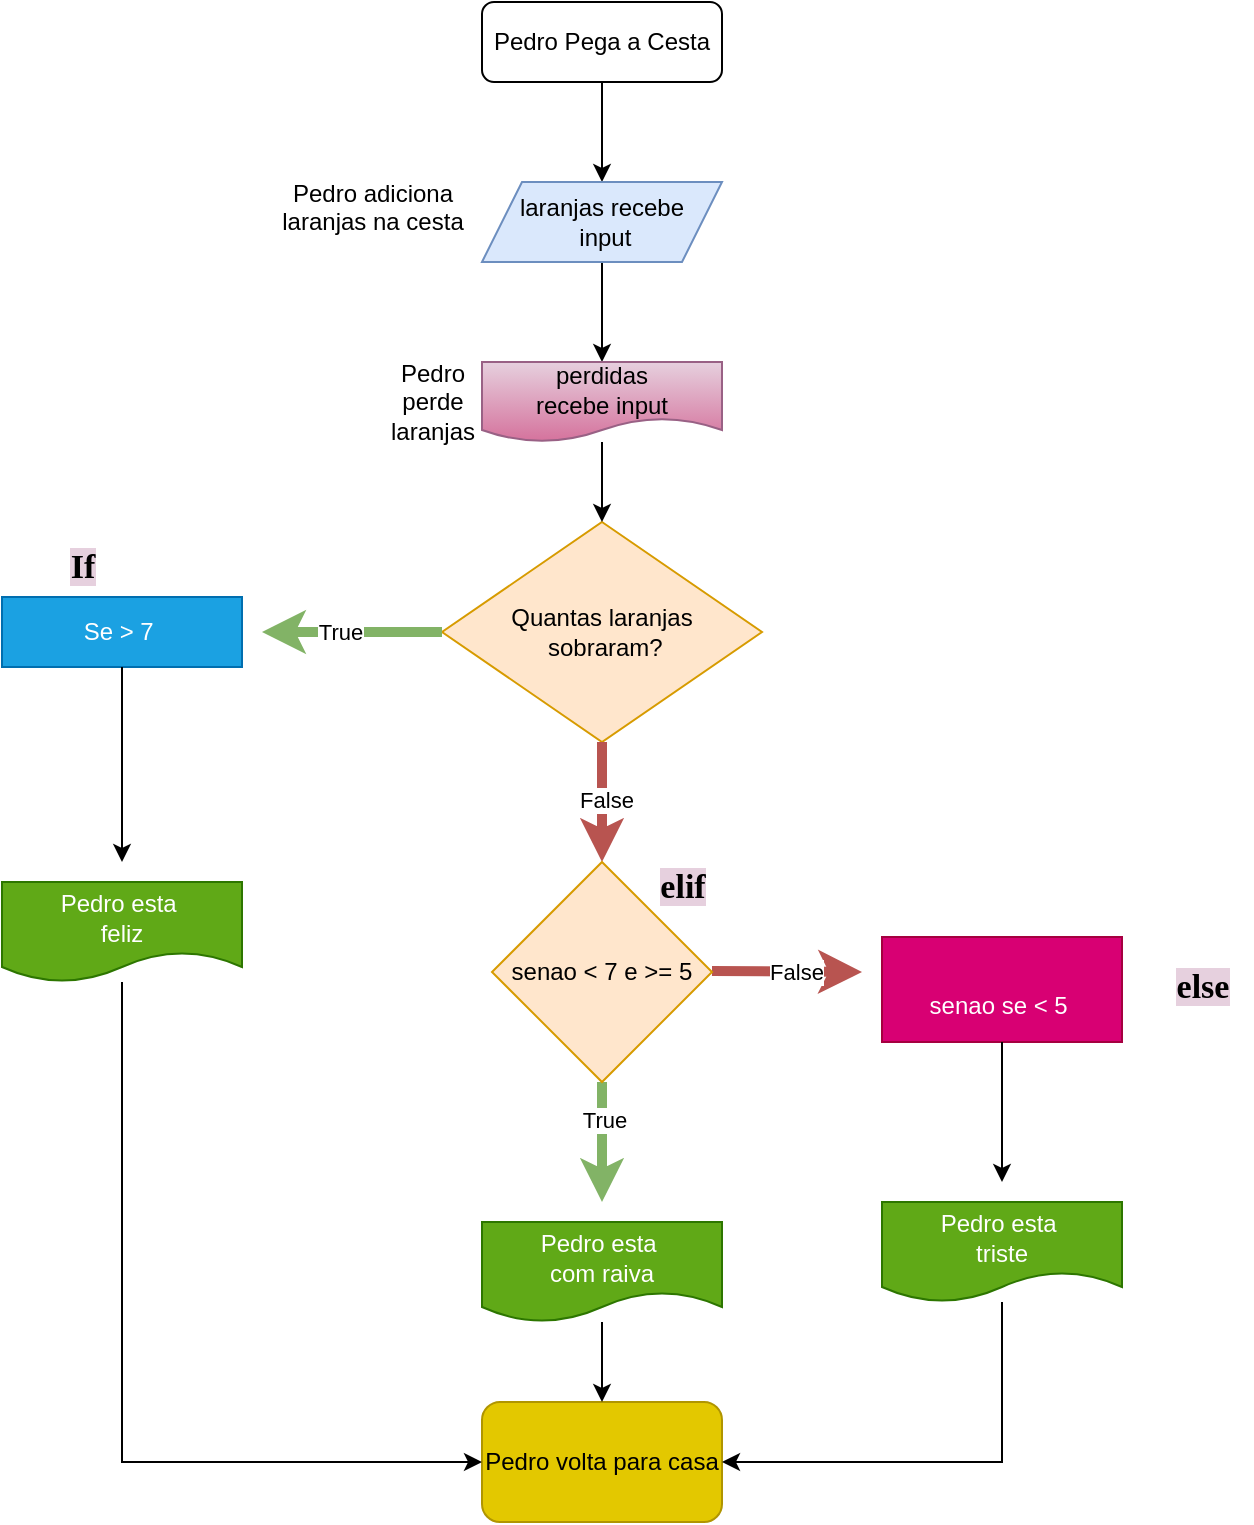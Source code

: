 <mxfile version="24.2.3" type="device">
  <diagram name="Página-1" id="WOvOrYiqp9-5kc7TKWI-">
    <mxGraphModel dx="1434" dy="738" grid="1" gridSize="10" guides="1" tooltips="1" connect="1" arrows="1" fold="1" page="1" pageScale="1" pageWidth="1654" pageHeight="2336" math="0" shadow="0">
      <root>
        <mxCell id="0" />
        <mxCell id="1" parent="0" />
        <mxCell id="gG6zSRcb8SfjiFYcq9HH-1" value="Pedro Pega a Cesta" style="rounded=1;whiteSpace=wrap;html=1;" vertex="1" parent="1">
          <mxGeometry x="600" y="40" width="120" height="40" as="geometry" />
        </mxCell>
        <mxCell id="gG6zSRcb8SfjiFYcq9HH-4" value="" style="endArrow=classic;html=1;rounded=0;exitX=0.5;exitY=1;exitDx=0;exitDy=0;" edge="1" parent="1" source="gG6zSRcb8SfjiFYcq9HH-1">
          <mxGeometry width="50" height="50" relative="1" as="geometry">
            <mxPoint x="700" y="410" as="sourcePoint" />
            <mxPoint x="660" y="130" as="targetPoint" />
          </mxGeometry>
        </mxCell>
        <mxCell id="gG6zSRcb8SfjiFYcq9HH-6" value="" style="endArrow=classic;html=1;rounded=0;exitX=0.5;exitY=1;exitDx=0;exitDy=0;" edge="1" parent="1" source="gG6zSRcb8SfjiFYcq9HH-29">
          <mxGeometry width="50" height="50" relative="1" as="geometry">
            <mxPoint x="660" y="170" as="sourcePoint" />
            <mxPoint x="660" y="220" as="targetPoint" />
          </mxGeometry>
        </mxCell>
        <mxCell id="gG6zSRcb8SfjiFYcq9HH-7" value="Quantas laranjas&lt;div&gt;&amp;nbsp;sobraram?&lt;div&gt;&lt;/div&gt;&lt;/div&gt;" style="rhombus;whiteSpace=wrap;html=1;fillColor=#ffe6cc;strokeColor=#d79b00;" vertex="1" parent="1">
          <mxGeometry x="580" y="300" width="160" height="110" as="geometry" />
        </mxCell>
        <mxCell id="gG6zSRcb8SfjiFYcq9HH-8" value="" style="endArrow=classic;html=1;rounded=0;exitX=0.5;exitY=1;exitDx=0;exitDy=0;" edge="1" parent="1">
          <mxGeometry width="50" height="50" relative="1" as="geometry">
            <mxPoint x="660" y="260" as="sourcePoint" />
            <mxPoint x="660" y="300" as="targetPoint" />
          </mxGeometry>
        </mxCell>
        <mxCell id="gG6zSRcb8SfjiFYcq9HH-11" value="&lt;div&gt;&lt;br&gt;&lt;/div&gt;senao se &amp;lt; 5&amp;nbsp;" style="rounded=0;whiteSpace=wrap;html=1;fillColor=#d80073;fontColor=#ffffff;strokeColor=#A50040;" vertex="1" parent="1">
          <mxGeometry x="800" y="507.5" width="120" height="52.5" as="geometry" />
        </mxCell>
        <mxCell id="gG6zSRcb8SfjiFYcq9HH-13" value="Se &amp;gt; 7&amp;nbsp;" style="rounded=0;whiteSpace=wrap;html=1;fillColor=#1ba1e2;fontColor=#ffffff;strokeColor=#006EAF;" vertex="1" parent="1">
          <mxGeometry x="360" y="337.5" width="120" height="35" as="geometry" />
        </mxCell>
        <mxCell id="gG6zSRcb8SfjiFYcq9HH-15" value="" style="endArrow=classic;html=1;rounded=0;exitX=1;exitY=0.5;exitDx=0;exitDy=0;fillColor=#f8cecc;strokeColor=#b85450;strokeWidth=5;" edge="1" parent="1">
          <mxGeometry width="50" height="50" relative="1" as="geometry">
            <mxPoint x="715" y="524.5" as="sourcePoint" />
            <mxPoint x="790" y="525" as="targetPoint" />
          </mxGeometry>
        </mxCell>
        <mxCell id="gG6zSRcb8SfjiFYcq9HH-43" value="False" style="edgeLabel;html=1;align=center;verticalAlign=middle;resizable=0;points=[];" vertex="1" connectable="0" parent="gG6zSRcb8SfjiFYcq9HH-15">
          <mxGeometry x="0.12" relative="1" as="geometry">
            <mxPoint as="offset" />
          </mxGeometry>
        </mxCell>
        <mxCell id="gG6zSRcb8SfjiFYcq9HH-16" value="" style="endArrow=classic;html=1;rounded=0;exitX=0.5;exitY=1;exitDx=0;exitDy=0;fillColor=#f8cecc;strokeColor=#b85450;strokeWidth=5;" edge="1" parent="1" source="gG6zSRcb8SfjiFYcq9HH-7">
          <mxGeometry width="50" height="50" relative="1" as="geometry">
            <mxPoint x="700" y="410" as="sourcePoint" />
            <mxPoint x="660" y="470" as="targetPoint" />
          </mxGeometry>
        </mxCell>
        <mxCell id="gG6zSRcb8SfjiFYcq9HH-41" value="False" style="edgeLabel;html=1;align=center;verticalAlign=middle;resizable=0;points=[];" vertex="1" connectable="0" parent="gG6zSRcb8SfjiFYcq9HH-16">
          <mxGeometry x="-0.033" y="2" relative="1" as="geometry">
            <mxPoint as="offset" />
          </mxGeometry>
        </mxCell>
        <mxCell id="gG6zSRcb8SfjiFYcq9HH-17" value="" style="endArrow=classic;html=1;rounded=0;exitX=0;exitY=0.5;exitDx=0;exitDy=0;fillColor=#d5e8d4;strokeColor=#82b366;strokeWidth=5;" edge="1" parent="1" source="gG6zSRcb8SfjiFYcq9HH-7">
          <mxGeometry width="50" height="50" relative="1" as="geometry">
            <mxPoint x="700" y="410" as="sourcePoint" />
            <mxPoint x="490" y="355" as="targetPoint" />
          </mxGeometry>
        </mxCell>
        <mxCell id="gG6zSRcb8SfjiFYcq9HH-40" value="True" style="edgeLabel;html=1;align=center;verticalAlign=middle;resizable=0;points=[];" vertex="1" connectable="0" parent="gG6zSRcb8SfjiFYcq9HH-17">
          <mxGeometry x="0.133" relative="1" as="geometry">
            <mxPoint as="offset" />
          </mxGeometry>
        </mxCell>
        <mxCell id="gG6zSRcb8SfjiFYcq9HH-19" value="Pedro volta para casa" style="rounded=1;whiteSpace=wrap;html=1;fillColor=#e3c800;fontColor=#000000;strokeColor=#B09500;" vertex="1" parent="1">
          <mxGeometry x="600" y="740" width="120" height="60" as="geometry" />
        </mxCell>
        <mxCell id="gG6zSRcb8SfjiFYcq9HH-20" value="" style="endArrow=classic;html=1;rounded=0;exitX=0.5;exitY=1;exitDx=0;exitDy=0;" edge="1" parent="1" source="gG6zSRcb8SfjiFYcq9HH-13">
          <mxGeometry width="50" height="50" relative="1" as="geometry">
            <mxPoint x="420" y="410" as="sourcePoint" />
            <mxPoint x="420" y="470" as="targetPoint" />
          </mxGeometry>
        </mxCell>
        <mxCell id="gG6zSRcb8SfjiFYcq9HH-21" value="" style="endArrow=classic;html=1;rounded=0;exitX=0.5;exitY=1;exitDx=0;exitDy=0;" edge="1" parent="1" source="gG6zSRcb8SfjiFYcq9HH-11">
          <mxGeometry width="50" height="50" relative="1" as="geometry">
            <mxPoint x="820" y="490" as="sourcePoint" />
            <mxPoint x="860" y="630" as="targetPoint" />
          </mxGeometry>
        </mxCell>
        <mxCell id="gG6zSRcb8SfjiFYcq9HH-26" value="" style="endArrow=classic;html=1;rounded=0;exitX=0.5;exitY=1;exitDx=0;exitDy=0;entryX=1;entryY=0.5;entryDx=0;entryDy=0;" edge="1" parent="1" source="gG6zSRcb8SfjiFYcq9HH-47" target="gG6zSRcb8SfjiFYcq9HH-19">
          <mxGeometry width="50" height="50" relative="1" as="geometry">
            <mxPoint x="860" y="670" as="sourcePoint" />
            <mxPoint x="890" y="620" as="targetPoint" />
            <Array as="points">
              <mxPoint x="860" y="770" />
            </Array>
          </mxGeometry>
        </mxCell>
        <mxCell id="gG6zSRcb8SfjiFYcq9HH-27" value="" style="endArrow=classic;html=1;rounded=0;entryX=0;entryY=0.5;entryDx=0;entryDy=0;" edge="1" parent="1" target="gG6zSRcb8SfjiFYcq9HH-19">
          <mxGeometry width="50" height="50" relative="1" as="geometry">
            <mxPoint x="420" y="530" as="sourcePoint" />
            <mxPoint x="420" y="560" as="targetPoint" />
            <Array as="points">
              <mxPoint x="420" y="770" />
            </Array>
          </mxGeometry>
        </mxCell>
        <mxCell id="gG6zSRcb8SfjiFYcq9HH-28" value="" style="endArrow=classic;html=1;rounded=0;entryX=0.5;entryY=0;entryDx=0;entryDy=0;exitX=0.5;exitY=1;exitDx=0;exitDy=0;" edge="1" parent="1" source="gG6zSRcb8SfjiFYcq9HH-46" target="gG6zSRcb8SfjiFYcq9HH-19">
          <mxGeometry width="50" height="50" relative="1" as="geometry">
            <mxPoint x="660" y="680" as="sourcePoint" />
            <mxPoint x="750" y="360" as="targetPoint" />
          </mxGeometry>
        </mxCell>
        <mxCell id="gG6zSRcb8SfjiFYcq9HH-30" value="" style="endArrow=classic;html=1;rounded=0;exitX=0.5;exitY=1;exitDx=0;exitDy=0;" edge="1" parent="1" target="gG6zSRcb8SfjiFYcq9HH-29">
          <mxGeometry width="50" height="50" relative="1" as="geometry">
            <mxPoint x="660" y="170" as="sourcePoint" />
            <mxPoint x="660" y="220" as="targetPoint" />
          </mxGeometry>
        </mxCell>
        <mxCell id="gG6zSRcb8SfjiFYcq9HH-29" value="&lt;div&gt;&lt;br&gt;&lt;/div&gt;&lt;div&gt;laranjas recebe&lt;/div&gt;&lt;div&gt;&amp;nbsp;input&lt;/div&gt;&lt;div&gt;&lt;br&gt;&lt;/div&gt;" style="shape=parallelogram;perimeter=parallelogramPerimeter;whiteSpace=wrap;html=1;fixedSize=1;fillColor=#dae8fc;strokeColor=#6c8ebf;" vertex="1" parent="1">
          <mxGeometry x="600" y="130" width="120" height="40" as="geometry" />
        </mxCell>
        <mxCell id="gG6zSRcb8SfjiFYcq9HH-31" value="Pedro adiciona&lt;div&gt;laranjas na cesta&lt;div&gt;&lt;br style=&quot;text-wrap: wrap;&quot;&gt;&lt;/div&gt;&lt;/div&gt;" style="text;html=1;align=center;verticalAlign=middle;resizable=0;points=[];autosize=1;strokeColor=none;fillColor=none;" vertex="1" parent="1">
          <mxGeometry x="490" y="120" width="110" height="60" as="geometry" />
        </mxCell>
        <mxCell id="gG6zSRcb8SfjiFYcq9HH-32" value="&lt;span style=&quot;text-wrap: wrap;&quot;&gt;Pedro perde laranjas&lt;/span&gt;" style="text;html=1;align=center;verticalAlign=middle;resizable=0;points=[];autosize=1;strokeColor=none;fillColor=none;" vertex="1" parent="1">
          <mxGeometry x="510" y="225" width="130" height="30" as="geometry" />
        </mxCell>
        <mxCell id="gG6zSRcb8SfjiFYcq9HH-33" value="perdidas&lt;div&gt;recebe input&lt;/div&gt;" style="shape=document;whiteSpace=wrap;html=1;boundedLbl=1;fillColor=#e6d0de;strokeColor=#996185;gradientColor=#d5739d;" vertex="1" parent="1">
          <mxGeometry x="600" y="220" width="120" height="40" as="geometry" />
        </mxCell>
        <mxCell id="gG6zSRcb8SfjiFYcq9HH-52" style="edgeStyle=orthogonalEdgeStyle;rounded=0;orthogonalLoop=1;jettySize=auto;html=1;fillColor=#d5e8d4;strokeColor=#82b366;strokeWidth=5;" edge="1" parent="1" source="gG6zSRcb8SfjiFYcq9HH-34">
          <mxGeometry relative="1" as="geometry">
            <mxPoint x="660" y="640" as="targetPoint" />
          </mxGeometry>
        </mxCell>
        <mxCell id="gG6zSRcb8SfjiFYcq9HH-55" value="True" style="edgeLabel;html=1;align=center;verticalAlign=middle;resizable=0;points=[];" vertex="1" connectable="0" parent="gG6zSRcb8SfjiFYcq9HH-52">
          <mxGeometry x="-0.372" y="1" relative="1" as="geometry">
            <mxPoint as="offset" />
          </mxGeometry>
        </mxCell>
        <mxCell id="gG6zSRcb8SfjiFYcq9HH-34" value="senao &amp;lt; 7 e &amp;gt;= 5" style="rhombus;whiteSpace=wrap;html=1;fillColor=#ffe6cc;strokeColor=#d79b00;" vertex="1" parent="1">
          <mxGeometry x="605" y="470" width="110" height="110" as="geometry" />
        </mxCell>
        <mxCell id="gG6zSRcb8SfjiFYcq9HH-39" value="&lt;div&gt;&lt;br&gt;&lt;/div&gt;" style="text;html=1;align=center;verticalAlign=middle;resizable=0;points=[];autosize=1;strokeColor=none;fillColor=none;" vertex="1" parent="1">
          <mxGeometry x="842" y="512.5" width="20" height="30" as="geometry" />
        </mxCell>
        <mxCell id="gG6zSRcb8SfjiFYcq9HH-45" value="Pedro esta&amp;nbsp;&lt;div&gt;feliz&lt;/div&gt;" style="shape=document;whiteSpace=wrap;html=1;boundedLbl=1;fillColor=#60a917;fontColor=#ffffff;strokeColor=#2D7600;" vertex="1" parent="1">
          <mxGeometry x="360" y="480" width="120" height="50" as="geometry" />
        </mxCell>
        <mxCell id="gG6zSRcb8SfjiFYcq9HH-47" value="Pedro esta&amp;nbsp;&lt;div&gt;triste&lt;/div&gt;" style="shape=document;whiteSpace=wrap;html=1;boundedLbl=1;fillColor=#60a917;fontColor=#ffffff;strokeColor=#2D7600;" vertex="1" parent="1">
          <mxGeometry x="800" y="640" width="120" height="50" as="geometry" />
        </mxCell>
        <mxCell id="gG6zSRcb8SfjiFYcq9HH-49" value="" style="endArrow=classic;html=1;rounded=0;entryX=0.5;entryY=0;entryDx=0;entryDy=0;exitX=0.5;exitY=1;exitDx=0;exitDy=0;" edge="1" parent="1" target="gG6zSRcb8SfjiFYcq9HH-46">
          <mxGeometry width="50" height="50" relative="1" as="geometry">
            <mxPoint x="660" y="680" as="sourcePoint" />
            <mxPoint x="660" y="750" as="targetPoint" />
          </mxGeometry>
        </mxCell>
        <mxCell id="gG6zSRcb8SfjiFYcq9HH-46" value="Pedro esta&amp;nbsp;&lt;div&gt;com raiva&lt;/div&gt;" style="shape=document;whiteSpace=wrap;html=1;boundedLbl=1;fillColor=#60a917;fontColor=#ffffff;strokeColor=#2D7600;" vertex="1" parent="1">
          <mxGeometry x="600" y="650" width="120" height="50" as="geometry" />
        </mxCell>
        <mxCell id="gG6zSRcb8SfjiFYcq9HH-56" value="&lt;b&gt;&lt;font style=&quot;font-size: 17px; background-color: rgb(230, 208, 222);&quot; face=&quot;Times New Roman&quot;&gt;If&lt;/font&gt;&lt;/b&gt;" style="text;html=1;align=center;verticalAlign=middle;resizable=0;points=[];autosize=1;strokeColor=none;fillColor=none;" vertex="1" parent="1">
          <mxGeometry x="380" y="308" width="40" height="30" as="geometry" />
        </mxCell>
        <mxCell id="gG6zSRcb8SfjiFYcq9HH-59" value="&lt;div style=&quot;font-size: 17px;&quot;&gt;&lt;font face=&quot;Times New Roman&quot;&gt;&lt;span style=&quot;background-color: rgb(230, 208, 222);&quot;&gt;&lt;b&gt;else&lt;/b&gt;&lt;/span&gt;&lt;/font&gt;&lt;/div&gt;" style="text;html=1;align=center;verticalAlign=middle;resizable=0;points=[];autosize=1;strokeColor=none;fillColor=none;" vertex="1" parent="1">
          <mxGeometry x="935" y="518" width="50" height="30" as="geometry" />
        </mxCell>
        <mxCell id="gG6zSRcb8SfjiFYcq9HH-60" value="&lt;font size=&quot;1&quot; face=&quot;Times New Roman&quot;&gt;&lt;b style=&quot;font-size: 17px; background-color: rgb(230, 208, 222);&quot;&gt;elif&lt;/b&gt;&lt;/font&gt;" style="text;html=1;align=center;verticalAlign=middle;resizable=0;points=[];autosize=1;strokeColor=none;fillColor=none;" vertex="1" parent="1">
          <mxGeometry x="675" y="468" width="50" height="30" as="geometry" />
        </mxCell>
      </root>
    </mxGraphModel>
  </diagram>
</mxfile>
